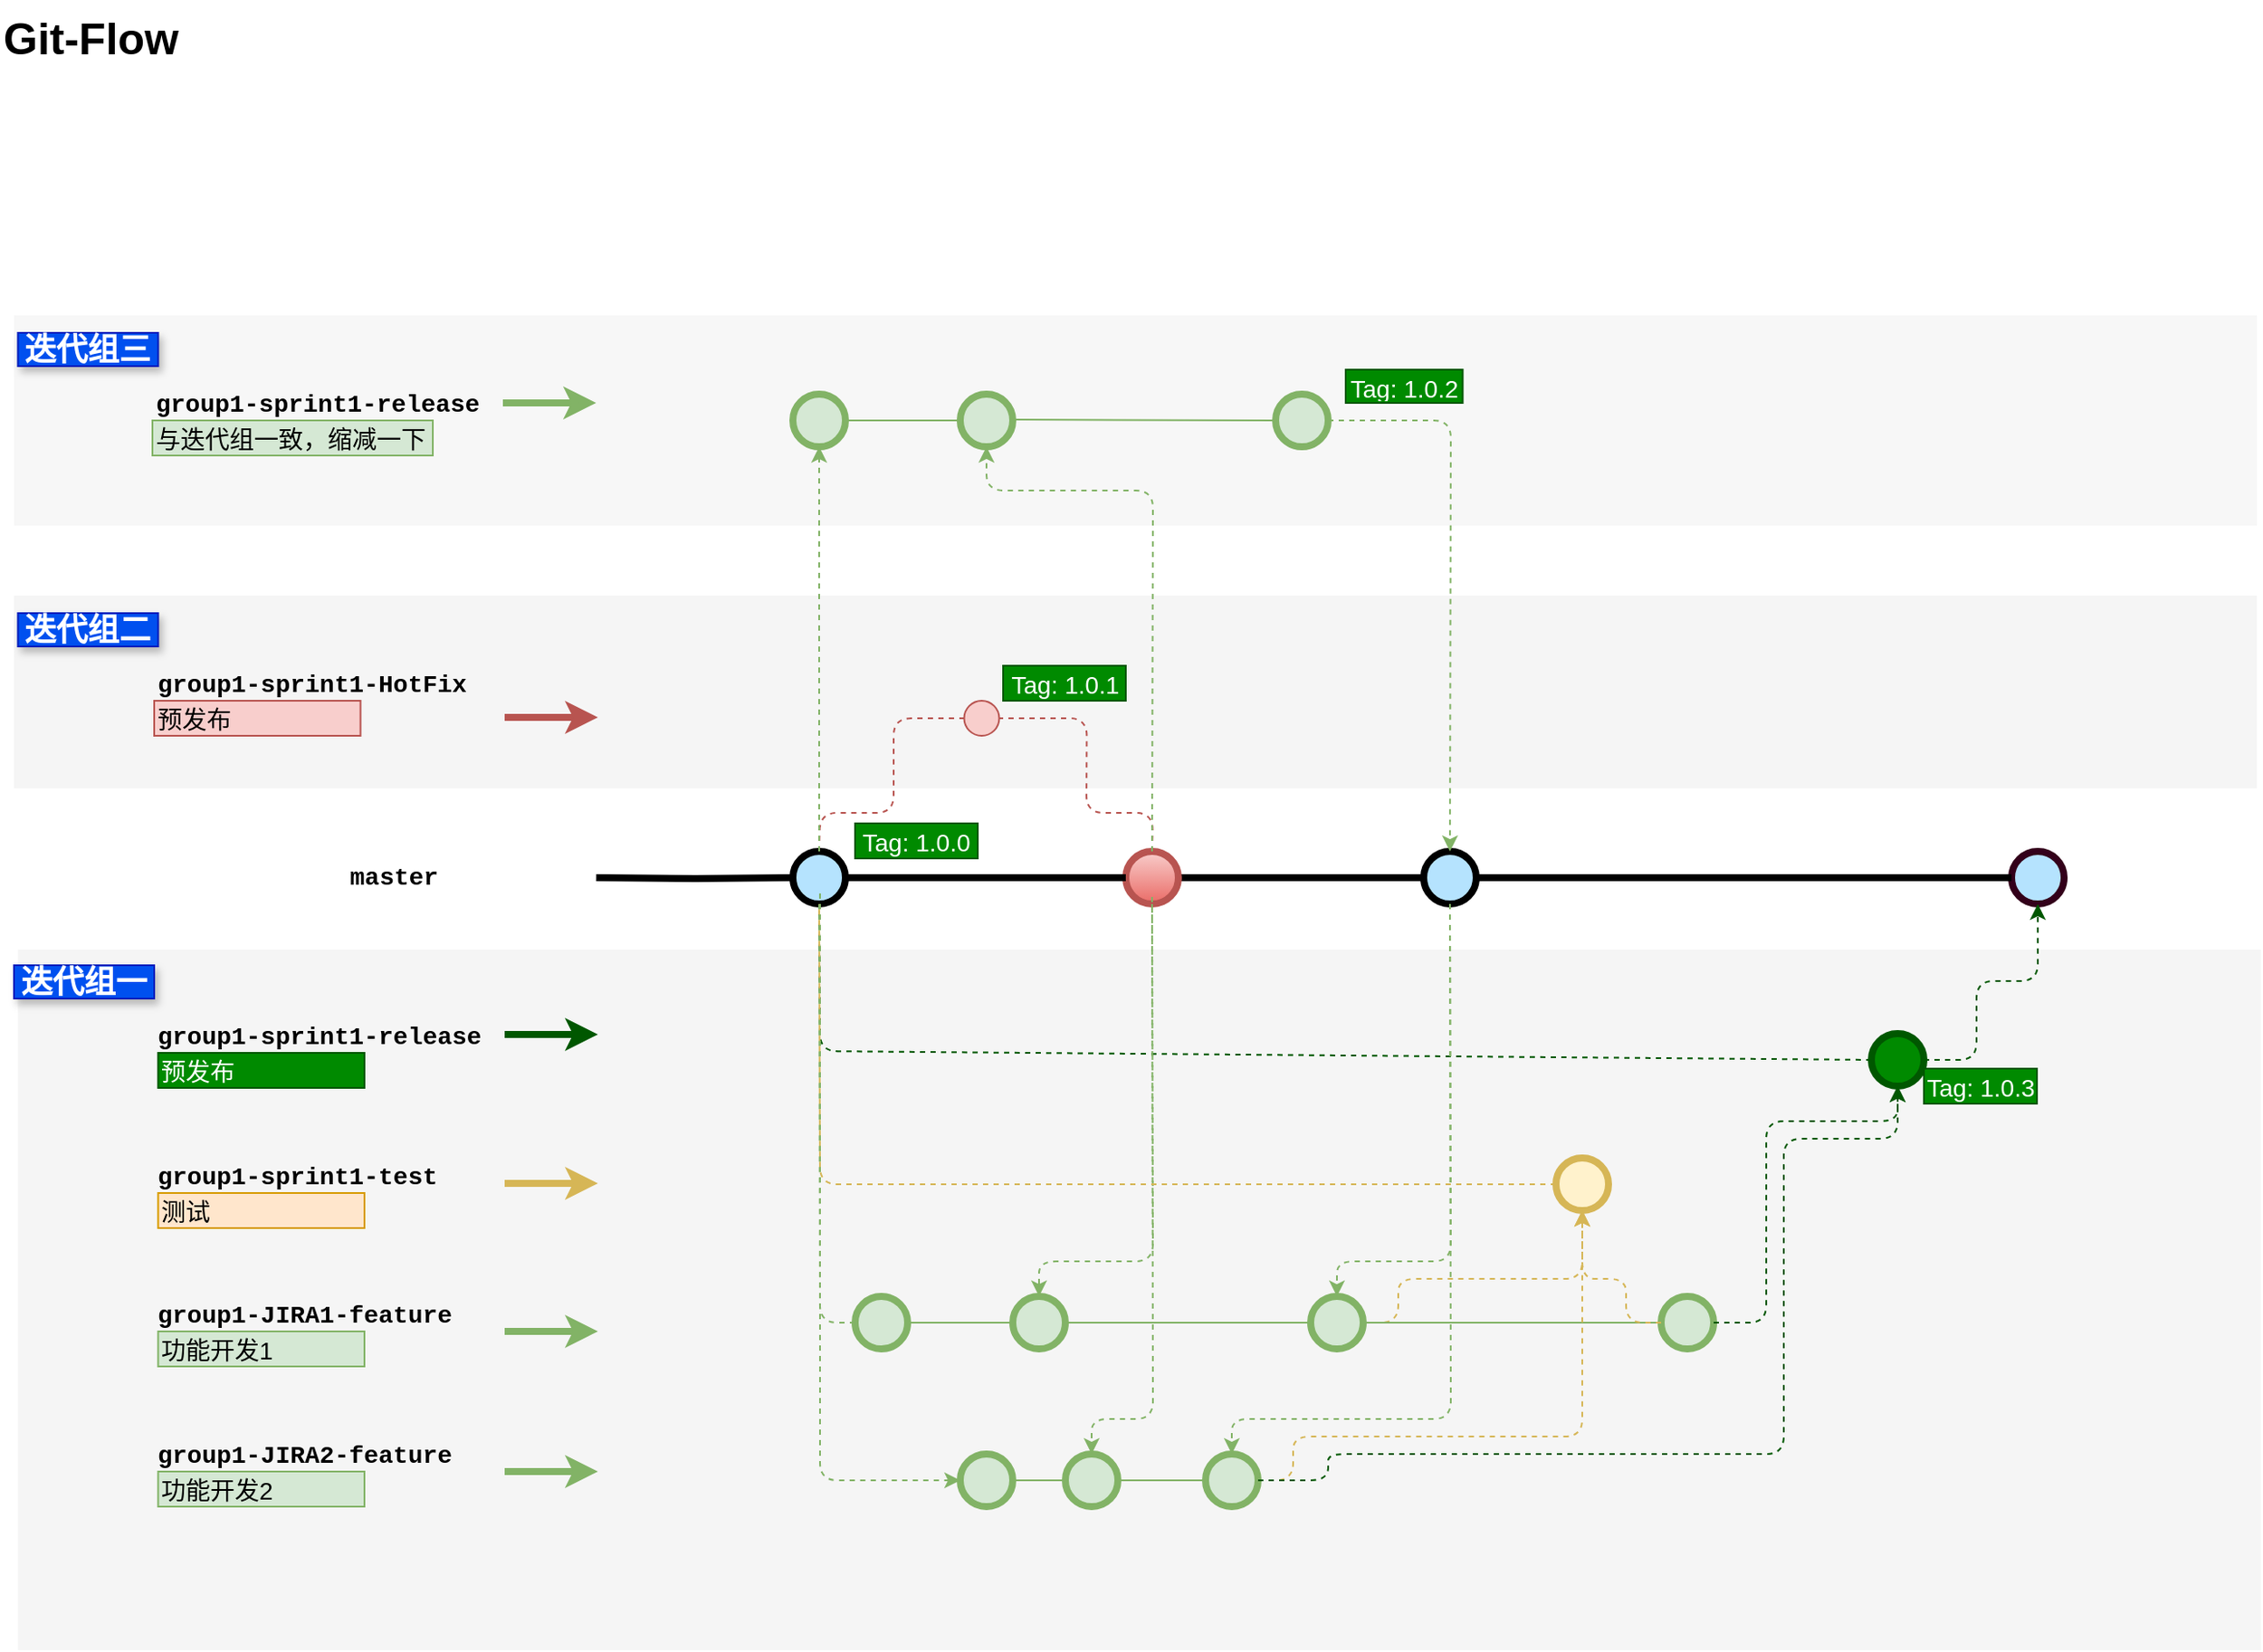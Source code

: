 <mxfile version="15.9.4" type="github">
  <diagram id="yPxyJZ8AM_hMuL3Unpa9" name="complex gitflow">
    <mxGraphModel dx="2522" dy="1612" grid="1" gridSize="10" guides="1" tooltips="1" connect="1" arrows="1" fold="1" page="1" pageScale="1" pageWidth="1100" pageHeight="850" math="0" shadow="0">
      <root>
        <mxCell id="0" />
        <mxCell id="1" parent="0" />
        <mxCell id="VTCUIz3zF3hYeyJHzAD7-49" value="" style="rounded=0;whiteSpace=wrap;html=1;fontSize=25;shadow=0;fillColor=#f5f5f5;fontColor=#333333;strokeColor=none;" vertex="1" parent="1">
          <mxGeometry x="-157.75" y="242" width="1280" height="400" as="geometry" />
        </mxCell>
        <mxCell id="VTCUIz3zF3hYeyJHzAD7-61" value="" style="rounded=0;whiteSpace=wrap;html=1;shadow=0;fontSize=18;fontColor=#333333;fillColor=#F5F5F5;strokeColor=none;" vertex="1" parent="1">
          <mxGeometry x="-160" y="40" width="1280" height="110" as="geometry" />
        </mxCell>
        <mxCell id="VTCUIz3zF3hYeyJHzAD7-56" value="" style="rounded=0;whiteSpace=wrap;html=1;shadow=0;fontSize=18;fontColor=#333333;fillColor=#F7F7F7;strokeColor=none;dashed=1;" vertex="1" parent="1">
          <mxGeometry x="-160" y="-120" width="1280" height="120" as="geometry" />
        </mxCell>
        <mxCell id="uWUnNED6HEl2aK5fdaIb-13" value="master" style="text;html=1;align=center;verticalAlign=middle;whiteSpace=wrap;overflow=hidden;fontSize=14;fontStyle=1;fontFamily=Courier New;" parent="1" vertex="1">
          <mxGeometry x="-57.75" y="180" width="230" height="42" as="geometry" />
        </mxCell>
        <mxCell id="uWUnNED6HEl2aK5fdaIb-95" value="" style="verticalLabelPosition=bottom;verticalAlign=top;html=1;strokeWidth=4;shape=mxgraph.flowchart.on-page_reference;strokeColor=#d6b656;fillColor=#fff2cc;" parent="1" vertex="1">
          <mxGeometry x="720" y="361" width="30" height="30" as="geometry" />
        </mxCell>
        <mxCell id="uWUnNED6HEl2aK5fdaIb-81" value="" style="edgeStyle=orthogonalEdgeStyle;rounded=0;orthogonalLoop=1;jettySize=auto;html=1;endArrow=none;endFill=0;strokeWidth=1;fillColor=#d5e8d4;strokeColor=#82b366;" parent="1" source="uWUnNED6HEl2aK5fdaIb-82" target="uWUnNED6HEl2aK5fdaIb-84" edge="1">
          <mxGeometry relative="1" as="geometry" />
        </mxCell>
        <mxCell id="uWUnNED6HEl2aK5fdaIb-82" value="" style="verticalLabelPosition=bottom;verticalAlign=top;html=1;strokeWidth=4;shape=mxgraph.flowchart.on-page_reference;strokeColor=#82b366;fillColor=#d5e8d4;" parent="1" vertex="1">
          <mxGeometry x="320" y="440" width="30" height="30" as="geometry" />
        </mxCell>
        <mxCell id="uWUnNED6HEl2aK5fdaIb-84" value="" style="verticalLabelPosition=bottom;verticalAlign=top;html=1;strokeWidth=4;shape=mxgraph.flowchart.on-page_reference;strokeColor=#82b366;fillColor=#d5e8d4;" parent="1" vertex="1">
          <mxGeometry x="410" y="440" width="30" height="30" as="geometry" />
        </mxCell>
        <mxCell id="uWUnNED6HEl2aK5fdaIb-106" value="" style="verticalLabelPosition=bottom;verticalAlign=top;html=1;strokeWidth=4;shape=mxgraph.flowchart.on-page_reference;strokeColor=#005700;fillColor=#008a00;fontColor=#ffffff;" parent="1" vertex="1">
          <mxGeometry x="900" y="290" width="30" height="30" as="geometry" />
        </mxCell>
        <UserObject label="Git-Flow" link="https://nvie.com/posts/a-successful-git-branching-model/" id="9hBKPDzoitwpIBdzFDQ7-2">
          <mxCell style="text;whiteSpace=wrap;html=1;fontStyle=1;fontSize=25;" parent="1" vertex="1">
            <mxGeometry x="-167.75" y="-300" width="117.75" height="50" as="geometry" />
          </mxCell>
        </UserObject>
        <mxCell id="VTCUIz3zF3hYeyJHzAD7-7" value="" style="verticalLabelPosition=bottom;verticalAlign=top;html=1;strokeWidth=4;shape=mxgraph.flowchart.on-page_reference;strokeColor=#82b366;fillColor=#d5e8d4;" vertex="1" parent="1">
          <mxGeometry x="440" y="530" width="30" height="30" as="geometry" />
        </mxCell>
        <mxCell id="VTCUIz3zF3hYeyJHzAD7-8" value="" style="verticalLabelPosition=bottom;verticalAlign=top;html=1;strokeWidth=4;shape=mxgraph.flowchart.on-page_reference;strokeColor=#82b366;fillColor=#d5e8d4;" vertex="1" parent="1">
          <mxGeometry x="380" y="530" width="30" height="30" as="geometry" />
        </mxCell>
        <mxCell id="VTCUIz3zF3hYeyJHzAD7-10" value="" style="endArrow=none;html=1;rounded=0;entryX=0;entryY=0.5;entryDx=0;entryDy=0;entryPerimeter=0;exitX=1;exitY=0.5;exitDx=0;exitDy=0;exitPerimeter=0;fillColor=#d5e8d4;strokeColor=#82b366;" edge="1" parent="1" source="VTCUIz3zF3hYeyJHzAD7-8" target="VTCUIz3zF3hYeyJHzAD7-7">
          <mxGeometry width="50" height="50" relative="1" as="geometry">
            <mxPoint x="430" y="580" as="sourcePoint" />
            <mxPoint x="480" y="530" as="targetPoint" />
          </mxGeometry>
        </mxCell>
        <mxCell id="VTCUIz3zF3hYeyJHzAD7-17" value="" style="endArrow=none;dashed=1;html=1;fillColor=#008a00;strokeColor=#005700;entryX=0.5;entryY=1;entryDx=0;entryDy=0;endFill=0;exitX=0;exitY=0.5;exitDx=0;exitDy=0;exitPerimeter=0;entryPerimeter=0;" edge="1" parent="1" source="uWUnNED6HEl2aK5fdaIb-106" target="uWUnNED6HEl2aK5fdaIb-10">
          <mxGeometry width="50" height="50" relative="1" as="geometry">
            <mxPoint x="399.5" y="319" as="sourcePoint" />
            <mxPoint x="312.25" y="300" as="targetPoint" />
            <Array as="points">
              <mxPoint x="300" y="300" />
            </Array>
          </mxGeometry>
        </mxCell>
        <mxCell id="VTCUIz3zF3hYeyJHzAD7-23" value="group1-sprint1-test" style="text;html=1;strokeColor=none;fillColor=none;align=left;verticalAlign=middle;whiteSpace=wrap;overflow=hidden;fontSize=14;fontStyle=1;fontFamily=Courier New;" vertex="1" parent="1">
          <mxGeometry x="-80" y="361" width="200" height="20" as="geometry" />
        </mxCell>
        <mxCell id="VTCUIz3zF3hYeyJHzAD7-24" value="测试" style="text;html=1;strokeColor=#d79b00;fillColor=#ffe6cc;align=left;verticalAlign=middle;whiteSpace=wrap;overflow=hidden;fontSize=14;fontStyle=0;" vertex="1" parent="1">
          <mxGeometry x="-77.75" y="381" width="117.75" height="20" as="geometry" />
        </mxCell>
        <mxCell id="VTCUIz3zF3hYeyJHzAD7-25" value="" style="endArrow=classic;html=1;strokeWidth=4;fontFamily=Courier New;fontColor=#009900;fillColor=#fff2cc;strokeColor=#d6b656;" edge="1" parent="1">
          <mxGeometry width="50" height="50" relative="1" as="geometry">
            <mxPoint x="120" y="375.5" as="sourcePoint" />
            <mxPoint x="173.25" y="375.5" as="targetPoint" />
          </mxGeometry>
        </mxCell>
        <mxCell id="VTCUIz3zF3hYeyJHzAD7-27" value="group1-JIRA1-feature" style="text;html=1;strokeColor=none;fillColor=none;align=left;verticalAlign=middle;whiteSpace=wrap;overflow=hidden;fontSize=14;fontStyle=1;fontFamily=Courier New;" vertex="1" parent="1">
          <mxGeometry x="-80" y="440" width="200" height="20" as="geometry" />
        </mxCell>
        <mxCell id="VTCUIz3zF3hYeyJHzAD7-28" value="功能开发1" style="text;html=1;strokeColor=#82b366;fillColor=#d5e8d4;align=left;verticalAlign=middle;whiteSpace=wrap;overflow=hidden;fontSize=14;fontStyle=0;" vertex="1" parent="1">
          <mxGeometry x="-77.75" y="460" width="117.75" height="20" as="geometry" />
        </mxCell>
        <mxCell id="VTCUIz3zF3hYeyJHzAD7-29" value="" style="endArrow=classic;html=1;strokeWidth=4;fontFamily=Courier New;fontColor=#009900;fillColor=#d5e8d4;strokeColor=#82b366;" edge="1" parent="1">
          <mxGeometry width="50" height="50" relative="1" as="geometry">
            <mxPoint x="120" y="460" as="sourcePoint" />
            <mxPoint x="173.25" y="460" as="targetPoint" />
          </mxGeometry>
        </mxCell>
        <mxCell id="VTCUIz3zF3hYeyJHzAD7-31" value="group1-JIRA2-feature" style="text;html=1;strokeColor=none;fillColor=none;align=left;verticalAlign=middle;whiteSpace=wrap;overflow=hidden;fontSize=14;fontStyle=1;fontFamily=Courier New;" vertex="1" parent="1">
          <mxGeometry x="-80" y="520" width="190" height="20" as="geometry" />
        </mxCell>
        <mxCell id="VTCUIz3zF3hYeyJHzAD7-32" value="功能开发2" style="text;html=1;strokeColor=#82b366;fillColor=#d5e8d4;align=left;verticalAlign=middle;whiteSpace=wrap;overflow=hidden;fontSize=14;fontStyle=0;" vertex="1" parent="1">
          <mxGeometry x="-77.75" y="540" width="117.75" height="20" as="geometry" />
        </mxCell>
        <mxCell id="VTCUIz3zF3hYeyJHzAD7-33" value="" style="endArrow=classic;html=1;strokeWidth=4;fontFamily=Courier New;fontColor=#009900;fillColor=#d5e8d4;strokeColor=#82b366;" edge="1" parent="1">
          <mxGeometry width="50" height="50" relative="1" as="geometry">
            <mxPoint x="120" y="540" as="sourcePoint" />
            <mxPoint x="173.25" y="540" as="targetPoint" />
          </mxGeometry>
        </mxCell>
        <mxCell id="uWUnNED6HEl2aK5fdaIb-20" value="group1-sprint1-release" style="text;html=1;strokeColor=none;fillColor=none;align=left;verticalAlign=middle;whiteSpace=wrap;overflow=hidden;fontSize=14;fontStyle=1;fontFamily=Courier New;" parent="1" vertex="1">
          <mxGeometry x="-80" y="281" width="200" height="20" as="geometry" />
        </mxCell>
        <mxCell id="uWUnNED6HEl2aK5fdaIb-89" value="预发布" style="text;html=1;strokeColor=#005700;fillColor=#008a00;align=left;verticalAlign=middle;whiteSpace=wrap;overflow=hidden;fontSize=14;fontStyle=0;fontColor=#ffffff;" parent="1" vertex="1">
          <mxGeometry x="-77.75" y="301" width="117.75" height="20" as="geometry" />
        </mxCell>
        <mxCell id="uWUnNED6HEl2aK5fdaIb-93" value="" style="endArrow=classic;html=1;strokeWidth=4;fontFamily=Courier New;fontColor=#009900;fillColor=#008a00;strokeColor=#005700;" parent="1" edge="1">
          <mxGeometry width="50" height="50" relative="1" as="geometry">
            <mxPoint x="120" y="290.5" as="sourcePoint" />
            <mxPoint x="173.25" y="290.5" as="targetPoint" />
          </mxGeometry>
        </mxCell>
        <mxCell id="VTCUIz3zF3hYeyJHzAD7-50" value="" style="group" vertex="1" connectable="0" parent="1">
          <mxGeometry x="172.25" y="100" width="772.25" height="146" as="geometry" />
        </mxCell>
        <mxCell id="uWUnNED6HEl2aK5fdaIb-10" value="" style="verticalLabelPosition=bottom;verticalAlign=top;html=1;strokeWidth=4;shape=mxgraph.flowchart.on-page_reference;plain-blue;gradientColor=none;fillColor=#B5E3Fe;strokeColor=#000000;" parent="VTCUIz3zF3hYeyJHzAD7-50" vertex="1">
          <mxGeometry x="112.25" y="86" width="30" height="30" as="geometry" />
        </mxCell>
        <mxCell id="uWUnNED6HEl2aK5fdaIb-11" value="" style="verticalLabelPosition=bottom;verticalAlign=top;html=1;strokeWidth=4;shape=mxgraph.flowchart.on-page_reference;plain-blue;gradientColor=none;strokeColor=#000000;fillColor=#B5E3FE;" parent="VTCUIz3zF3hYeyJHzAD7-50" vertex="1">
          <mxGeometry x="472.25" y="86" width="30" height="30" as="geometry" />
        </mxCell>
        <mxCell id="uWUnNED6HEl2aK5fdaIb-12" value="" style="edgeStyle=orthogonalEdgeStyle;rounded=0;html=1;jettySize=auto;orthogonalLoop=1;strokeWidth=4;endArrow=none;endFill=0;" parent="VTCUIz3zF3hYeyJHzAD7-50" target="uWUnNED6HEl2aK5fdaIb-10" edge="1">
          <mxGeometry x="42.25" y="101" as="geometry">
            <mxPoint y="101" as="sourcePoint" />
          </mxGeometry>
        </mxCell>
        <mxCell id="uWUnNED6HEl2aK5fdaIb-103" value="Tag: 1.0.0" style="text;html=1;strokeColor=#005700;fillColor=#008a00;align=center;verticalAlign=middle;whiteSpace=wrap;overflow=hidden;fontSize=14;fontColor=#ffffff;" parent="VTCUIz3zF3hYeyJHzAD7-50" vertex="1">
          <mxGeometry x="147.75" y="70" width="70" height="20" as="geometry" />
        </mxCell>
        <mxCell id="9hBKPDzoitwpIBdzFDQ7-21" value="" style="edgeStyle=orthogonalEdgeStyle;rounded=0;orthogonalLoop=1;jettySize=auto;html=1;fontSize=15;endArrow=none;endFill=0;strokeWidth=4;entryX=0;entryY=0.5;entryDx=0;entryDy=0;entryPerimeter=0;" parent="VTCUIz3zF3hYeyJHzAD7-50" source="9hBKPDzoitwpIBdzFDQ7-16" target="uWUnNED6HEl2aK5fdaIb-11" edge="1">
          <mxGeometry relative="1" as="geometry">
            <mxPoint x="410.25" y="101" as="targetPoint" />
          </mxGeometry>
        </mxCell>
        <mxCell id="9hBKPDzoitwpIBdzFDQ7-16" value="" style="verticalLabelPosition=bottom;verticalAlign=top;html=1;strokeWidth=4;shape=mxgraph.flowchart.on-page_reference;plain-blue;gradientColor=#EA6B66;strokeColor=#B85450;fillColor=#F8CECC;" parent="VTCUIz3zF3hYeyJHzAD7-50" vertex="1">
          <mxGeometry x="302.25" y="86" width="30" height="30" as="geometry" />
        </mxCell>
        <mxCell id="uWUnNED6HEl2aK5fdaIb-8" value="" style="edgeStyle=orthogonalEdgeStyle;rounded=0;html=1;jettySize=auto;orthogonalLoop=1;plain-blue;endArrow=none;endFill=0;strokeWidth=4;strokeColor=#000000;entryX=0;entryY=0.5;entryDx=0;entryDy=0;entryPerimeter=0;" parent="VTCUIz3zF3hYeyJHzAD7-50" source="uWUnNED6HEl2aK5fdaIb-10" target="9hBKPDzoitwpIBdzFDQ7-16" edge="1">
          <mxGeometry x="142.25" y="101" as="geometry">
            <mxPoint x="292.25" y="101" as="targetPoint" />
          </mxGeometry>
        </mxCell>
        <mxCell id="VTCUIz3zF3hYeyJHzAD7-14" value="" style="ellipse;whiteSpace=wrap;html=1;aspect=fixed;fillColor=#f8cecc;strokeColor=#b85450;" vertex="1" parent="VTCUIz3zF3hYeyJHzAD7-50">
          <mxGeometry x="210" width="20" height="20" as="geometry" />
        </mxCell>
        <mxCell id="VTCUIz3zF3hYeyJHzAD7-15" value="" style="endArrow=none;dashed=1;html=1;fillColor=#f8cecc;strokeColor=#b85450;entryX=0;entryY=0.5;entryDx=0;entryDy=0;endFill=0;exitX=0.5;exitY=0;exitDx=0;exitDy=0;exitPerimeter=0;" edge="1" parent="VTCUIz3zF3hYeyJHzAD7-50" source="uWUnNED6HEl2aK5fdaIb-10" target="VTCUIz3zF3hYeyJHzAD7-14">
          <mxGeometry width="50" height="50" relative="1" as="geometry">
            <mxPoint x="544" y="-10" as="sourcePoint" />
            <mxPoint x="570.0" y="-40" as="targetPoint" />
            <Array as="points">
              <mxPoint x="127.75" y="64" />
              <mxPoint x="169.75" y="64" />
              <mxPoint x="169.75" y="10" />
            </Array>
          </mxGeometry>
        </mxCell>
        <mxCell id="VTCUIz3zF3hYeyJHzAD7-16" value="" style="endArrow=none;dashed=1;html=1;fillColor=#f8cecc;strokeColor=#b85450;entryX=1;entryY=0.5;entryDx=0;entryDy=0;endFill=0;exitX=0.5;exitY=0;exitDx=0;exitDy=0;exitPerimeter=0;" edge="1" parent="VTCUIz3zF3hYeyJHzAD7-50" source="9hBKPDzoitwpIBdzFDQ7-16" target="VTCUIz3zF3hYeyJHzAD7-14">
          <mxGeometry width="50" height="50" relative="1" as="geometry">
            <mxPoint x="137.25" y="96" as="sourcePoint" />
            <mxPoint x="220" y="77" as="targetPoint" />
            <Array as="points">
              <mxPoint x="317.75" y="64" />
              <mxPoint x="279.75" y="64" />
              <mxPoint x="280" y="10" />
            </Array>
          </mxGeometry>
        </mxCell>
        <mxCell id="9hBKPDzoitwpIBdzFDQ7-61" value="Tag: 1.0.1" style="text;html=1;strokeColor=#005700;fillColor=#008a00;align=center;verticalAlign=middle;whiteSpace=wrap;overflow=hidden;fontSize=14;fontColor=#ffffff;" parent="VTCUIz3zF3hYeyJHzAD7-50" vertex="1">
          <mxGeometry x="232.25" y="-20" width="70" height="20" as="geometry" />
        </mxCell>
        <mxCell id="VTCUIz3zF3hYeyJHzAD7-51" value="" style="endArrow=none;dashed=1;html=1;fillColor=#d5e8d4;strokeColor=#82b366;entryX=0.5;entryY=1;entryDx=0;entryDy=0;endFill=0;exitX=0;exitY=0.5;exitDx=0;exitDy=0;exitPerimeter=0;entryPerimeter=0;" edge="1" parent="1" source="uWUnNED6HEl2aK5fdaIb-82" target="uWUnNED6HEl2aK5fdaIb-10">
          <mxGeometry width="50" height="50" relative="1" as="geometry">
            <mxPoint x="767.26" y="345.5" as="sourcePoint" />
            <mxPoint x="280" y="256.5" as="targetPoint" />
            <Array as="points">
              <mxPoint x="300" y="455" />
            </Array>
          </mxGeometry>
        </mxCell>
        <mxCell id="VTCUIz3zF3hYeyJHzAD7-54" value="&lt;font&gt;迭代组一&lt;/font&gt;" style="text;html=1;strokeColor=#001DBC;fillColor=#0050ef;align=center;verticalAlign=middle;whiteSpace=wrap;rounded=0;shadow=1;fontSize=18;fontColor=#ffffff;fontStyle=1" vertex="1" parent="1">
          <mxGeometry x="-160" y="251" width="80" height="19" as="geometry" />
        </mxCell>
        <mxCell id="VTCUIz3zF3hYeyJHzAD7-58" value="&lt;font&gt;迭代组三&lt;/font&gt;" style="text;html=1;strokeColor=#001DBC;fillColor=#0050ef;align=center;verticalAlign=middle;whiteSpace=wrap;rounded=0;shadow=1;fontSize=18;fontColor=#FFFFFF;fontStyle=1" vertex="1" parent="1">
          <mxGeometry x="-157.75" y="-110" width="80" height="19" as="geometry" />
        </mxCell>
        <mxCell id="VTCUIz3zF3hYeyJHzAD7-60" value="&lt;font&gt;迭代组二&lt;/font&gt;" style="text;html=1;strokeColor=#001DBC;fillColor=#0050ef;align=center;verticalAlign=middle;whiteSpace=wrap;rounded=0;shadow=1;fontSize=18;fontColor=#FFFFFF;fontStyle=1" vertex="1" parent="1">
          <mxGeometry x="-157.75" y="50" width="80" height="19" as="geometry" />
        </mxCell>
        <mxCell id="VTCUIz3zF3hYeyJHzAD7-62" value="" style="group" vertex="1" connectable="0" parent="1">
          <mxGeometry x="-81" y="-70" width="253.25" height="40" as="geometry" />
        </mxCell>
        <mxCell id="VTCUIz3zF3hYeyJHzAD7-63" value="group1-sprint1-release" style="text;html=1;strokeColor=none;fillColor=none;align=left;verticalAlign=middle;whiteSpace=wrap;overflow=hidden;fontSize=14;fontStyle=1;fontFamily=Courier New;" vertex="1" parent="VTCUIz3zF3hYeyJHzAD7-62">
          <mxGeometry y="-10" width="200" height="20" as="geometry" />
        </mxCell>
        <mxCell id="VTCUIz3zF3hYeyJHzAD7-64" value="与迭代组一致，缩减一下" style="text;html=1;strokeColor=#82b366;fillColor=#d5e8d4;align=left;verticalAlign=middle;whiteSpace=wrap;overflow=hidden;fontSize=14;fontStyle=0;" vertex="1" parent="VTCUIz3zF3hYeyJHzAD7-62">
          <mxGeometry y="10" width="160" height="20" as="geometry" />
        </mxCell>
        <mxCell id="VTCUIz3zF3hYeyJHzAD7-65" value="" style="endArrow=classic;html=1;strokeWidth=4;fontFamily=Courier New;fontColor=#009900;fillColor=#d5e8d4;strokeColor=#82b366;" edge="1" parent="VTCUIz3zF3hYeyJHzAD7-62">
          <mxGeometry width="50" height="50" relative="1" as="geometry">
            <mxPoint x="200" as="sourcePoint" />
            <mxPoint x="253.25" as="targetPoint" />
          </mxGeometry>
        </mxCell>
        <mxCell id="VTCUIz3zF3hYeyJHzAD7-46" value="group1-sprint1-HotFix" style="text;html=1;strokeColor=none;fillColor=none;align=left;verticalAlign=middle;whiteSpace=wrap;overflow=hidden;fontSize=14;fontStyle=1;fontFamily=Courier New;" vertex="1" parent="1">
          <mxGeometry x="-80" y="80" width="200" height="20" as="geometry" />
        </mxCell>
        <mxCell id="VTCUIz3zF3hYeyJHzAD7-48" value="" style="endArrow=classic;html=1;strokeWidth=4;fontFamily=Courier New;fontColor=#009900;fillColor=#f8cecc;strokeColor=#b85450;" edge="1" parent="1">
          <mxGeometry width="50" height="50" relative="1" as="geometry">
            <mxPoint x="120" y="109.5" as="sourcePoint" />
            <mxPoint x="173.25" y="109.5" as="targetPoint" />
          </mxGeometry>
        </mxCell>
        <mxCell id="VTCUIz3zF3hYeyJHzAD7-47" value="预发布" style="text;html=1;strokeColor=#b85450;fillColor=#f8cecc;align=left;verticalAlign=middle;whiteSpace=wrap;overflow=hidden;fontSize=14;fontStyle=0;" vertex="1" parent="1">
          <mxGeometry x="-80" y="100" width="117.75" height="20" as="geometry" />
        </mxCell>
        <mxCell id="VTCUIz3zF3hYeyJHzAD7-68" value="" style="verticalLabelPosition=bottom;verticalAlign=top;html=1;strokeWidth=4;shape=mxgraph.flowchart.on-page_reference;strokeColor=#82b366;fillColor=#d5e8d4;" vertex="1" parent="1">
          <mxGeometry x="580" y="440" width="30" height="30" as="geometry" />
        </mxCell>
        <mxCell id="VTCUIz3zF3hYeyJHzAD7-69" value="" style="edgeStyle=orthogonalEdgeStyle;rounded=0;orthogonalLoop=1;jettySize=auto;html=1;endArrow=none;endFill=0;strokeWidth=1;entryX=0;entryY=0.5;entryDx=0;entryDy=0;entryPerimeter=0;exitX=1;exitY=0.5;exitDx=0;exitDy=0;exitPerimeter=0;fillColor=#d5e8d4;strokeColor=#82b366;" edge="1" parent="1" source="uWUnNED6HEl2aK5fdaIb-84" target="VTCUIz3zF3hYeyJHzAD7-68">
          <mxGeometry relative="1" as="geometry">
            <mxPoint x="360" y="465" as="sourcePoint" />
            <mxPoint x="420" y="465" as="targetPoint" />
            <Array as="points">
              <mxPoint x="510" y="455" />
              <mxPoint x="510" y="455" />
            </Array>
          </mxGeometry>
        </mxCell>
        <mxCell id="VTCUIz3zF3hYeyJHzAD7-71" value="" style="verticalLabelPosition=bottom;verticalAlign=top;html=1;strokeWidth=4;shape=mxgraph.flowchart.on-page_reference;strokeColor=#82b366;fillColor=#d5e8d4;" vertex="1" parent="1">
          <mxGeometry x="520" y="530" width="30" height="30" as="geometry" />
        </mxCell>
        <mxCell id="VTCUIz3zF3hYeyJHzAD7-73" value="" style="endArrow=none;html=1;rounded=0;entryX=0;entryY=0.5;entryDx=0;entryDy=0;entryPerimeter=0;exitX=1;exitY=0.5;exitDx=0;exitDy=0;exitPerimeter=0;fillColor=#d5e8d4;strokeColor=#82b366;" edge="1" parent="1" source="VTCUIz3zF3hYeyJHzAD7-7" target="VTCUIz3zF3hYeyJHzAD7-71">
          <mxGeometry width="50" height="50" relative="1" as="geometry">
            <mxPoint x="420" y="555" as="sourcePoint" />
            <mxPoint x="450" y="555" as="targetPoint" />
            <Array as="points">
              <mxPoint x="500" y="545" />
            </Array>
          </mxGeometry>
        </mxCell>
        <mxCell id="VTCUIz3zF3hYeyJHzAD7-52" value="" style="endArrow=none;dashed=1;html=1;fillColor=#d5e8d4;strokeColor=none;entryX=0.5;entryY=1;entryDx=0;entryDy=0;endFill=0;exitX=0;exitY=0.5;exitDx=0;exitDy=0;exitPerimeter=0;entryPerimeter=0;" edge="1" parent="1" source="VTCUIz3zF3hYeyJHzAD7-8" target="uWUnNED6HEl2aK5fdaIb-10">
          <mxGeometry width="50" height="50" relative="1" as="geometry">
            <mxPoint x="280.5" y="497.5" as="sourcePoint" />
            <mxPoint x="260" y="254.5" as="targetPoint" />
            <Array as="points">
              <mxPoint x="300" y="545" />
            </Array>
          </mxGeometry>
        </mxCell>
        <mxCell id="VTCUIz3zF3hYeyJHzAD7-74" value="" style="endArrow=classic;html=1;dashed=1;fontSize=18;fontColor=#000000;strokeColor=#82b366;strokeWidth=1;rounded=1;fillColor=#d5e8d4;entryX=0;entryY=0.5;entryDx=0;entryDy=0;entryPerimeter=0;" edge="1" parent="1" target="VTCUIz3zF3hYeyJHzAD7-8">
          <mxGeometry width="50" height="50" relative="1" as="geometry">
            <mxPoint x="300" y="210" as="sourcePoint" />
            <mxPoint x="380" y="550" as="targetPoint" />
            <Array as="points">
              <mxPoint x="300" y="545" />
            </Array>
          </mxGeometry>
        </mxCell>
        <mxCell id="VTCUIz3zF3hYeyJHzAD7-75" value="" style="endArrow=classic;html=1;rounded=1;dashed=1;fontSize=18;fontColor=#000000;strokeColor=#82b366;strokeWidth=1;exitX=0.5;exitY=0;exitDx=0;exitDy=0;entryX=0.5;entryY=0;entryDx=0;entryDy=0;entryPerimeter=0;fillColor=#d5e8d4;" edge="1" parent="1" target="uWUnNED6HEl2aK5fdaIb-84">
          <mxGeometry width="50" height="50" relative="1" as="geometry">
            <mxPoint x="489.5" y="212" as="sourcePoint" />
            <mxPoint x="560" y="360" as="targetPoint" />
            <Array as="points">
              <mxPoint x="490" y="420" />
              <mxPoint x="425" y="420" />
            </Array>
          </mxGeometry>
        </mxCell>
        <mxCell id="VTCUIz3zF3hYeyJHzAD7-78" value="" style="endArrow=classic;html=1;rounded=1;dashed=1;fontSize=18;fontColor=#000000;strokeColor=#82b366;strokeWidth=1;exitX=0.5;exitY=1;exitDx=0;exitDy=0;entryX=0.5;entryY=0;entryDx=0;entryDy=0;entryPerimeter=0;fillColor=#d5e8d4;exitPerimeter=0;" edge="1" parent="1" source="9hBKPDzoitwpIBdzFDQ7-16" target="VTCUIz3zF3hYeyJHzAD7-7">
          <mxGeometry width="50" height="50" relative="1" as="geometry">
            <mxPoint x="499.5" y="222" as="sourcePoint" />
            <mxPoint x="435" y="450" as="targetPoint" />
            <Array as="points">
              <mxPoint x="490" y="510" />
              <mxPoint x="455" y="510" />
            </Array>
          </mxGeometry>
        </mxCell>
        <mxCell id="VTCUIz3zF3hYeyJHzAD7-79" value="" style="endArrow=classic;html=1;rounded=1;dashed=1;fontSize=18;fontColor=#000000;strokeColor=#82b366;strokeWidth=1;exitX=0.5;exitY=1;exitDx=0;exitDy=0;entryX=0.5;entryY=0;entryDx=0;entryDy=0;entryPerimeter=0;fillColor=#d5e8d4;exitPerimeter=0;" edge="1" parent="1" source="uWUnNED6HEl2aK5fdaIb-11" target="VTCUIz3zF3hYeyJHzAD7-68">
          <mxGeometry width="50" height="50" relative="1" as="geometry">
            <mxPoint x="664.5" y="222" as="sourcePoint" />
            <mxPoint x="630" y="540" as="targetPoint" />
            <Array as="points">
              <mxPoint x="660" y="420" />
              <mxPoint x="595" y="420" />
            </Array>
          </mxGeometry>
        </mxCell>
        <mxCell id="VTCUIz3zF3hYeyJHzAD7-80" value="" style="endArrow=classic;html=1;rounded=1;dashed=1;fontSize=18;fontColor=#000000;strokeColor=#82b366;strokeWidth=1;exitX=0.5;exitY=1;exitDx=0;exitDy=0;entryX=0.5;entryY=0;entryDx=0;entryDy=0;entryPerimeter=0;fillColor=#d5e8d4;exitPerimeter=0;" edge="1" parent="1" source="uWUnNED6HEl2aK5fdaIb-11" target="VTCUIz3zF3hYeyJHzAD7-71">
          <mxGeometry width="50" height="50" relative="1" as="geometry">
            <mxPoint x="696.25" y="311" as="sourcePoint" />
            <mxPoint x="631.75" y="539" as="targetPoint" />
            <Array as="points">
              <mxPoint x="660" y="510" />
              <mxPoint x="535" y="510" />
            </Array>
          </mxGeometry>
        </mxCell>
        <mxCell id="VTCUIz3zF3hYeyJHzAD7-81" value="" style="verticalLabelPosition=bottom;verticalAlign=top;html=1;strokeWidth=4;shape=mxgraph.flowchart.on-page_reference;strokeColor=#82b366;fillColor=#d5e8d4;" vertex="1" parent="1">
          <mxGeometry x="284.5" y="-75" width="30" height="30" as="geometry" />
        </mxCell>
        <mxCell id="VTCUIz3zF3hYeyJHzAD7-82" value="" style="verticalLabelPosition=bottom;verticalAlign=top;html=1;strokeWidth=4;shape=mxgraph.flowchart.on-page_reference;strokeColor=#82b366;fillColor=#d5e8d4;" vertex="1" parent="1">
          <mxGeometry x="380" y="-75" width="30" height="30" as="geometry" />
        </mxCell>
        <mxCell id="VTCUIz3zF3hYeyJHzAD7-84" value="" style="endArrow=none;html=1;rounded=1;fontSize=18;fontColor=#000000;strokeColor=#82b366;strokeWidth=1;entryX=0;entryY=0.5;entryDx=0;entryDy=0;entryPerimeter=0;exitX=1;exitY=0.5;exitDx=0;exitDy=0;exitPerimeter=0;fillColor=#d5e8d4;" edge="1" parent="1" source="VTCUIz3zF3hYeyJHzAD7-81" target="VTCUIz3zF3hYeyJHzAD7-82">
          <mxGeometry width="50" height="50" relative="1" as="geometry">
            <mxPoint x="320" y="-60" as="sourcePoint" />
            <mxPoint x="360" y="-110" as="targetPoint" />
          </mxGeometry>
        </mxCell>
        <mxCell id="VTCUIz3zF3hYeyJHzAD7-85" value="" style="endArrow=classic;html=1;rounded=1;fontSize=18;fontColor=#000000;strokeColor=#82b366;strokeWidth=1;exitX=0.5;exitY=0;exitDx=0;exitDy=0;exitPerimeter=0;entryX=0.5;entryY=1;entryDx=0;entryDy=0;entryPerimeter=0;fillColor=#d5e8d4;dashed=1;" edge="1" parent="1" source="uWUnNED6HEl2aK5fdaIb-10" target="VTCUIz3zF3hYeyJHzAD7-81">
          <mxGeometry width="50" height="50" relative="1" as="geometry">
            <mxPoint x="270" y="100" as="sourcePoint" />
            <mxPoint x="320" y="50" as="targetPoint" />
          </mxGeometry>
        </mxCell>
        <mxCell id="VTCUIz3zF3hYeyJHzAD7-87" value="" style="endArrow=classic;html=1;rounded=1;dashed=1;fontSize=18;fontColor=#000000;strokeColor=#82b366;strokeWidth=1;exitX=0.5;exitY=0;exitDx=0;exitDy=0;exitPerimeter=0;entryX=0.5;entryY=1;entryDx=0;entryDy=0;entryPerimeter=0;fillColor=#d5e8d4;" edge="1" parent="1" source="9hBKPDzoitwpIBdzFDQ7-16" target="VTCUIz3zF3hYeyJHzAD7-82">
          <mxGeometry width="50" height="50" relative="1" as="geometry">
            <mxPoint x="590" y="-20" as="sourcePoint" />
            <mxPoint x="640" y="-70" as="targetPoint" />
            <Array as="points">
              <mxPoint x="490" y="-20" />
              <mxPoint x="395" y="-20" />
            </Array>
          </mxGeometry>
        </mxCell>
        <mxCell id="VTCUIz3zF3hYeyJHzAD7-88" value="" style="endArrow=classic;html=1;rounded=1;dashed=1;fontSize=18;fontColor=#000000;strokeColor=#82b366;strokeWidth=1;entryX=0.5;entryY=0;entryDx=0;entryDy=0;entryPerimeter=0;fillColor=#d5e8d4;exitX=1;exitY=0.5;exitDx=0;exitDy=0;exitPerimeter=0;" edge="1" parent="1" source="VTCUIz3zF3hYeyJHzAD7-92" target="uWUnNED6HEl2aK5fdaIb-11">
          <mxGeometry width="50" height="50" relative="1" as="geometry">
            <mxPoint x="510" y="-30" as="sourcePoint" />
            <mxPoint x="560" y="-80" as="targetPoint" />
            <Array as="points">
              <mxPoint x="660" y="-60" />
            </Array>
          </mxGeometry>
        </mxCell>
        <mxCell id="uWUnNED6HEl2aK5fdaIb-116" value="Tag: 1.0.3" style="text;html=1;strokeColor=#005700;fillColor=#008a00;align=center;verticalAlign=middle;whiteSpace=wrap;overflow=hidden;fontSize=14;fontColor=#ffffff;" parent="1" vertex="1">
          <mxGeometry x="930" y="310" width="64.5" height="20" as="geometry" />
        </mxCell>
        <mxCell id="uWUnNED6HEl2aK5fdaIb-101" value="Tag: 1.0.2" style="text;html=1;strokeColor=#005700;fillColor=#008a00;align=center;verticalAlign=middle;whiteSpace=wrap;overflow=hidden;fontSize=14;fontColor=#ffffff;" parent="1" vertex="1">
          <mxGeometry x="600" y="-89" width="66.75" height="19" as="geometry" />
        </mxCell>
        <mxCell id="VTCUIz3zF3hYeyJHzAD7-92" value="" style="verticalLabelPosition=bottom;verticalAlign=top;html=1;strokeWidth=4;shape=mxgraph.flowchart.on-page_reference;strokeColor=#82b366;fillColor=#d5e8d4;" vertex="1" parent="1">
          <mxGeometry x="560" y="-75" width="30" height="30" as="geometry" />
        </mxCell>
        <mxCell id="VTCUIz3zF3hYeyJHzAD7-93" value="" style="endArrow=none;html=1;rounded=1;fontSize=18;fontColor=#000000;strokeColor=#82b366;strokeWidth=1;entryX=0;entryY=0.5;entryDx=0;entryDy=0;entryPerimeter=0;exitX=1;exitY=0.5;exitDx=0;exitDy=0;exitPerimeter=0;fillColor=#d5e8d4;" edge="1" parent="1" target="VTCUIz3zF3hYeyJHzAD7-92">
          <mxGeometry width="50" height="50" relative="1" as="geometry">
            <mxPoint x="410" y="-60.5" as="sourcePoint" />
            <mxPoint x="475.5" y="-60.5" as="targetPoint" />
          </mxGeometry>
        </mxCell>
        <mxCell id="VTCUIz3zF3hYeyJHzAD7-95" value="" style="verticalLabelPosition=bottom;verticalAlign=top;html=1;strokeWidth=4;shape=mxgraph.flowchart.on-page_reference;strokeColor=#82b366;fillColor=#d5e8d4;" vertex="1" parent="1">
          <mxGeometry x="780" y="440" width="30" height="30" as="geometry" />
        </mxCell>
        <mxCell id="uWUnNED6HEl2aK5fdaIb-109" value="" style="verticalLabelPosition=bottom;verticalAlign=top;html=1;strokeWidth=4;shape=mxgraph.flowchart.on-page_reference;plain-blue;gradientColor=none;strokeColor=#33001A;fillColor=#B5E3FE;" parent="1" vertex="1">
          <mxGeometry x="980" y="186" width="30" height="30" as="geometry" />
        </mxCell>
        <mxCell id="uWUnNED6HEl2aK5fdaIb-80" value="" style="edgeStyle=orthogonalEdgeStyle;curved=1;rounded=0;orthogonalLoop=1;jettySize=auto;html=1;endArrow=none;endFill=0;strokeWidth=4;entryX=0;entryY=0.5;entryDx=0;entryDy=0;entryPerimeter=0;" parent="1" source="uWUnNED6HEl2aK5fdaIb-11" target="uWUnNED6HEl2aK5fdaIb-109" edge="1">
          <mxGeometry relative="1" as="geometry">
            <mxPoint x="756.75" y="201" as="targetPoint" />
          </mxGeometry>
        </mxCell>
        <mxCell id="VTCUIz3zF3hYeyJHzAD7-98" value="" style="endArrow=classic;html=1;rounded=1;fontSize=18;fontColor=#000000;strokeColor=#d6b656;strokeWidth=1;dashed=1;exitX=1;exitY=0.5;exitDx=0;exitDy=0;exitPerimeter=0;entryX=0.5;entryY=1;entryDx=0;entryDy=0;entryPerimeter=0;fillColor=#fff2cc;" edge="1" parent="1" source="VTCUIz3zF3hYeyJHzAD7-68" target="uWUnNED6HEl2aK5fdaIb-95">
          <mxGeometry width="50" height="50" relative="1" as="geometry">
            <mxPoint x="630" y="500" as="sourcePoint" />
            <mxPoint x="680" y="450" as="targetPoint" />
            <Array as="points">
              <mxPoint x="630" y="455" />
              <mxPoint x="630" y="430" />
              <mxPoint x="735" y="430" />
            </Array>
          </mxGeometry>
        </mxCell>
        <mxCell id="VTCUIz3zF3hYeyJHzAD7-99" value="" style="endArrow=none;html=1;rounded=1;fontSize=18;fontColor=#000000;strokeColor=#82b366;strokeWidth=1;exitX=1;exitY=0.5;exitDx=0;exitDy=0;exitPerimeter=0;entryX=0;entryY=0.5;entryDx=0;entryDy=0;entryPerimeter=0;fillColor=#d5e8d4;" edge="1" parent="1" source="VTCUIz3zF3hYeyJHzAD7-68" target="VTCUIz3zF3hYeyJHzAD7-95">
          <mxGeometry width="50" height="50" relative="1" as="geometry">
            <mxPoint x="720" y="560" as="sourcePoint" />
            <mxPoint x="770" y="510" as="targetPoint" />
          </mxGeometry>
        </mxCell>
        <mxCell id="VTCUIz3zF3hYeyJHzAD7-100" value="" style="endArrow=none;html=1;rounded=1;fontSize=18;fontColor=#000000;strokeColor=#d6b656;strokeWidth=1;entryX=0.5;entryY=1;entryDx=0;entryDy=0;entryPerimeter=0;exitX=0;exitY=0.5;exitDx=0;exitDy=0;exitPerimeter=0;fillColor=#fff2cc;dashed=1;" edge="1" parent="1" source="uWUnNED6HEl2aK5fdaIb-95" target="uWUnNED6HEl2aK5fdaIb-10">
          <mxGeometry width="50" height="50" relative="1" as="geometry">
            <mxPoint x="560" y="370" as="sourcePoint" />
            <mxPoint x="610" y="320" as="targetPoint" />
            <Array as="points">
              <mxPoint x="300" y="376" />
            </Array>
          </mxGeometry>
        </mxCell>
        <mxCell id="VTCUIz3zF3hYeyJHzAD7-101" value="" style="endArrow=classic;html=1;rounded=1;dashed=1;fontSize=18;fontColor=#000000;strokeColor=#d6b656;strokeWidth=1;exitX=1;exitY=0.5;exitDx=0;exitDy=0;exitPerimeter=0;entryX=0.5;entryY=1;entryDx=0;entryDy=0;entryPerimeter=0;fillColor=#fff2cc;" edge="1" parent="1" source="VTCUIz3zF3hYeyJHzAD7-71" target="uWUnNED6HEl2aK5fdaIb-95">
          <mxGeometry width="50" height="50" relative="1" as="geometry">
            <mxPoint x="610" y="580" as="sourcePoint" />
            <mxPoint x="660" y="530" as="targetPoint" />
            <Array as="points">
              <mxPoint x="570" y="545" />
              <mxPoint x="570" y="520" />
              <mxPoint x="735" y="520" />
            </Array>
          </mxGeometry>
        </mxCell>
        <mxCell id="VTCUIz3zF3hYeyJHzAD7-103" value="" style="endArrow=classic;html=1;rounded=1;dashed=1;fontSize=18;fontColor=#000000;strokeColor=#d6b656;strokeWidth=1;exitX=0;exitY=0.5;exitDx=0;exitDy=0;exitPerimeter=0;entryX=0.5;entryY=1;entryDx=0;entryDy=0;entryPerimeter=0;fillColor=#fff2cc;" edge="1" parent="1" source="VTCUIz3zF3hYeyJHzAD7-95" target="uWUnNED6HEl2aK5fdaIb-95">
          <mxGeometry width="50" height="50" relative="1" as="geometry">
            <mxPoint x="890" y="570" as="sourcePoint" />
            <mxPoint x="940" y="520" as="targetPoint" />
            <Array as="points">
              <mxPoint x="760" y="455" />
              <mxPoint x="760" y="430" />
              <mxPoint x="735" y="430" />
            </Array>
          </mxGeometry>
        </mxCell>
        <mxCell id="VTCUIz3zF3hYeyJHzAD7-104" value="" style="endArrow=classic;html=1;rounded=1;dashed=1;fontSize=18;fontColor=#000000;strokeColor=#005700;strokeWidth=1;exitX=1;exitY=0.5;exitDx=0;exitDy=0;exitPerimeter=0;entryX=0.5;entryY=1;entryDx=0;entryDy=0;entryPerimeter=0;fillColor=#008a00;" edge="1" parent="1" source="VTCUIz3zF3hYeyJHzAD7-95" target="uWUnNED6HEl2aK5fdaIb-106">
          <mxGeometry width="50" height="50" relative="1" as="geometry">
            <mxPoint x="940" y="560" as="sourcePoint" />
            <mxPoint x="990" y="510" as="targetPoint" />
            <Array as="points">
              <mxPoint x="840" y="455" />
              <mxPoint x="840" y="340" />
              <mxPoint x="915" y="340" />
            </Array>
          </mxGeometry>
        </mxCell>
        <mxCell id="VTCUIz3zF3hYeyJHzAD7-106" value="" style="endArrow=classic;html=1;rounded=1;dashed=1;fontSize=18;fontColor=#000000;strokeColor=#005700;strokeWidth=1;exitX=1;exitY=0.5;exitDx=0;exitDy=0;exitPerimeter=0;entryX=0.5;entryY=1;entryDx=0;entryDy=0;entryPerimeter=0;fillColor=#008a00;" edge="1" parent="1" source="VTCUIz3zF3hYeyJHzAD7-71" target="uWUnNED6HEl2aK5fdaIb-106">
          <mxGeometry width="50" height="50" relative="1" as="geometry">
            <mxPoint x="820" y="465" as="sourcePoint" />
            <mxPoint x="925" y="330" as="targetPoint" />
            <Array as="points">
              <mxPoint x="590" y="545" />
              <mxPoint x="590" y="530" />
              <mxPoint x="850" y="530" />
              <mxPoint x="850" y="350" />
              <mxPoint x="915" y="350" />
            </Array>
          </mxGeometry>
        </mxCell>
        <mxCell id="VTCUIz3zF3hYeyJHzAD7-107" value="" style="endArrow=classic;html=1;rounded=1;dashed=1;fontSize=18;fontColor=#000000;strokeColor=#005700;strokeWidth=1;exitX=1;exitY=0.5;exitDx=0;exitDy=0;exitPerimeter=0;entryX=0.5;entryY=1;entryDx=0;entryDy=0;entryPerimeter=0;fillColor=#008a00;" edge="1" parent="1" source="uWUnNED6HEl2aK5fdaIb-106" target="uWUnNED6HEl2aK5fdaIb-109">
          <mxGeometry width="50" height="50" relative="1" as="geometry">
            <mxPoint x="1000" y="400" as="sourcePoint" />
            <mxPoint x="1050" y="350" as="targetPoint" />
            <Array as="points">
              <mxPoint x="960" y="305" />
              <mxPoint x="960" y="260" />
              <mxPoint x="995" y="260" />
            </Array>
          </mxGeometry>
        </mxCell>
      </root>
    </mxGraphModel>
  </diagram>
</mxfile>
